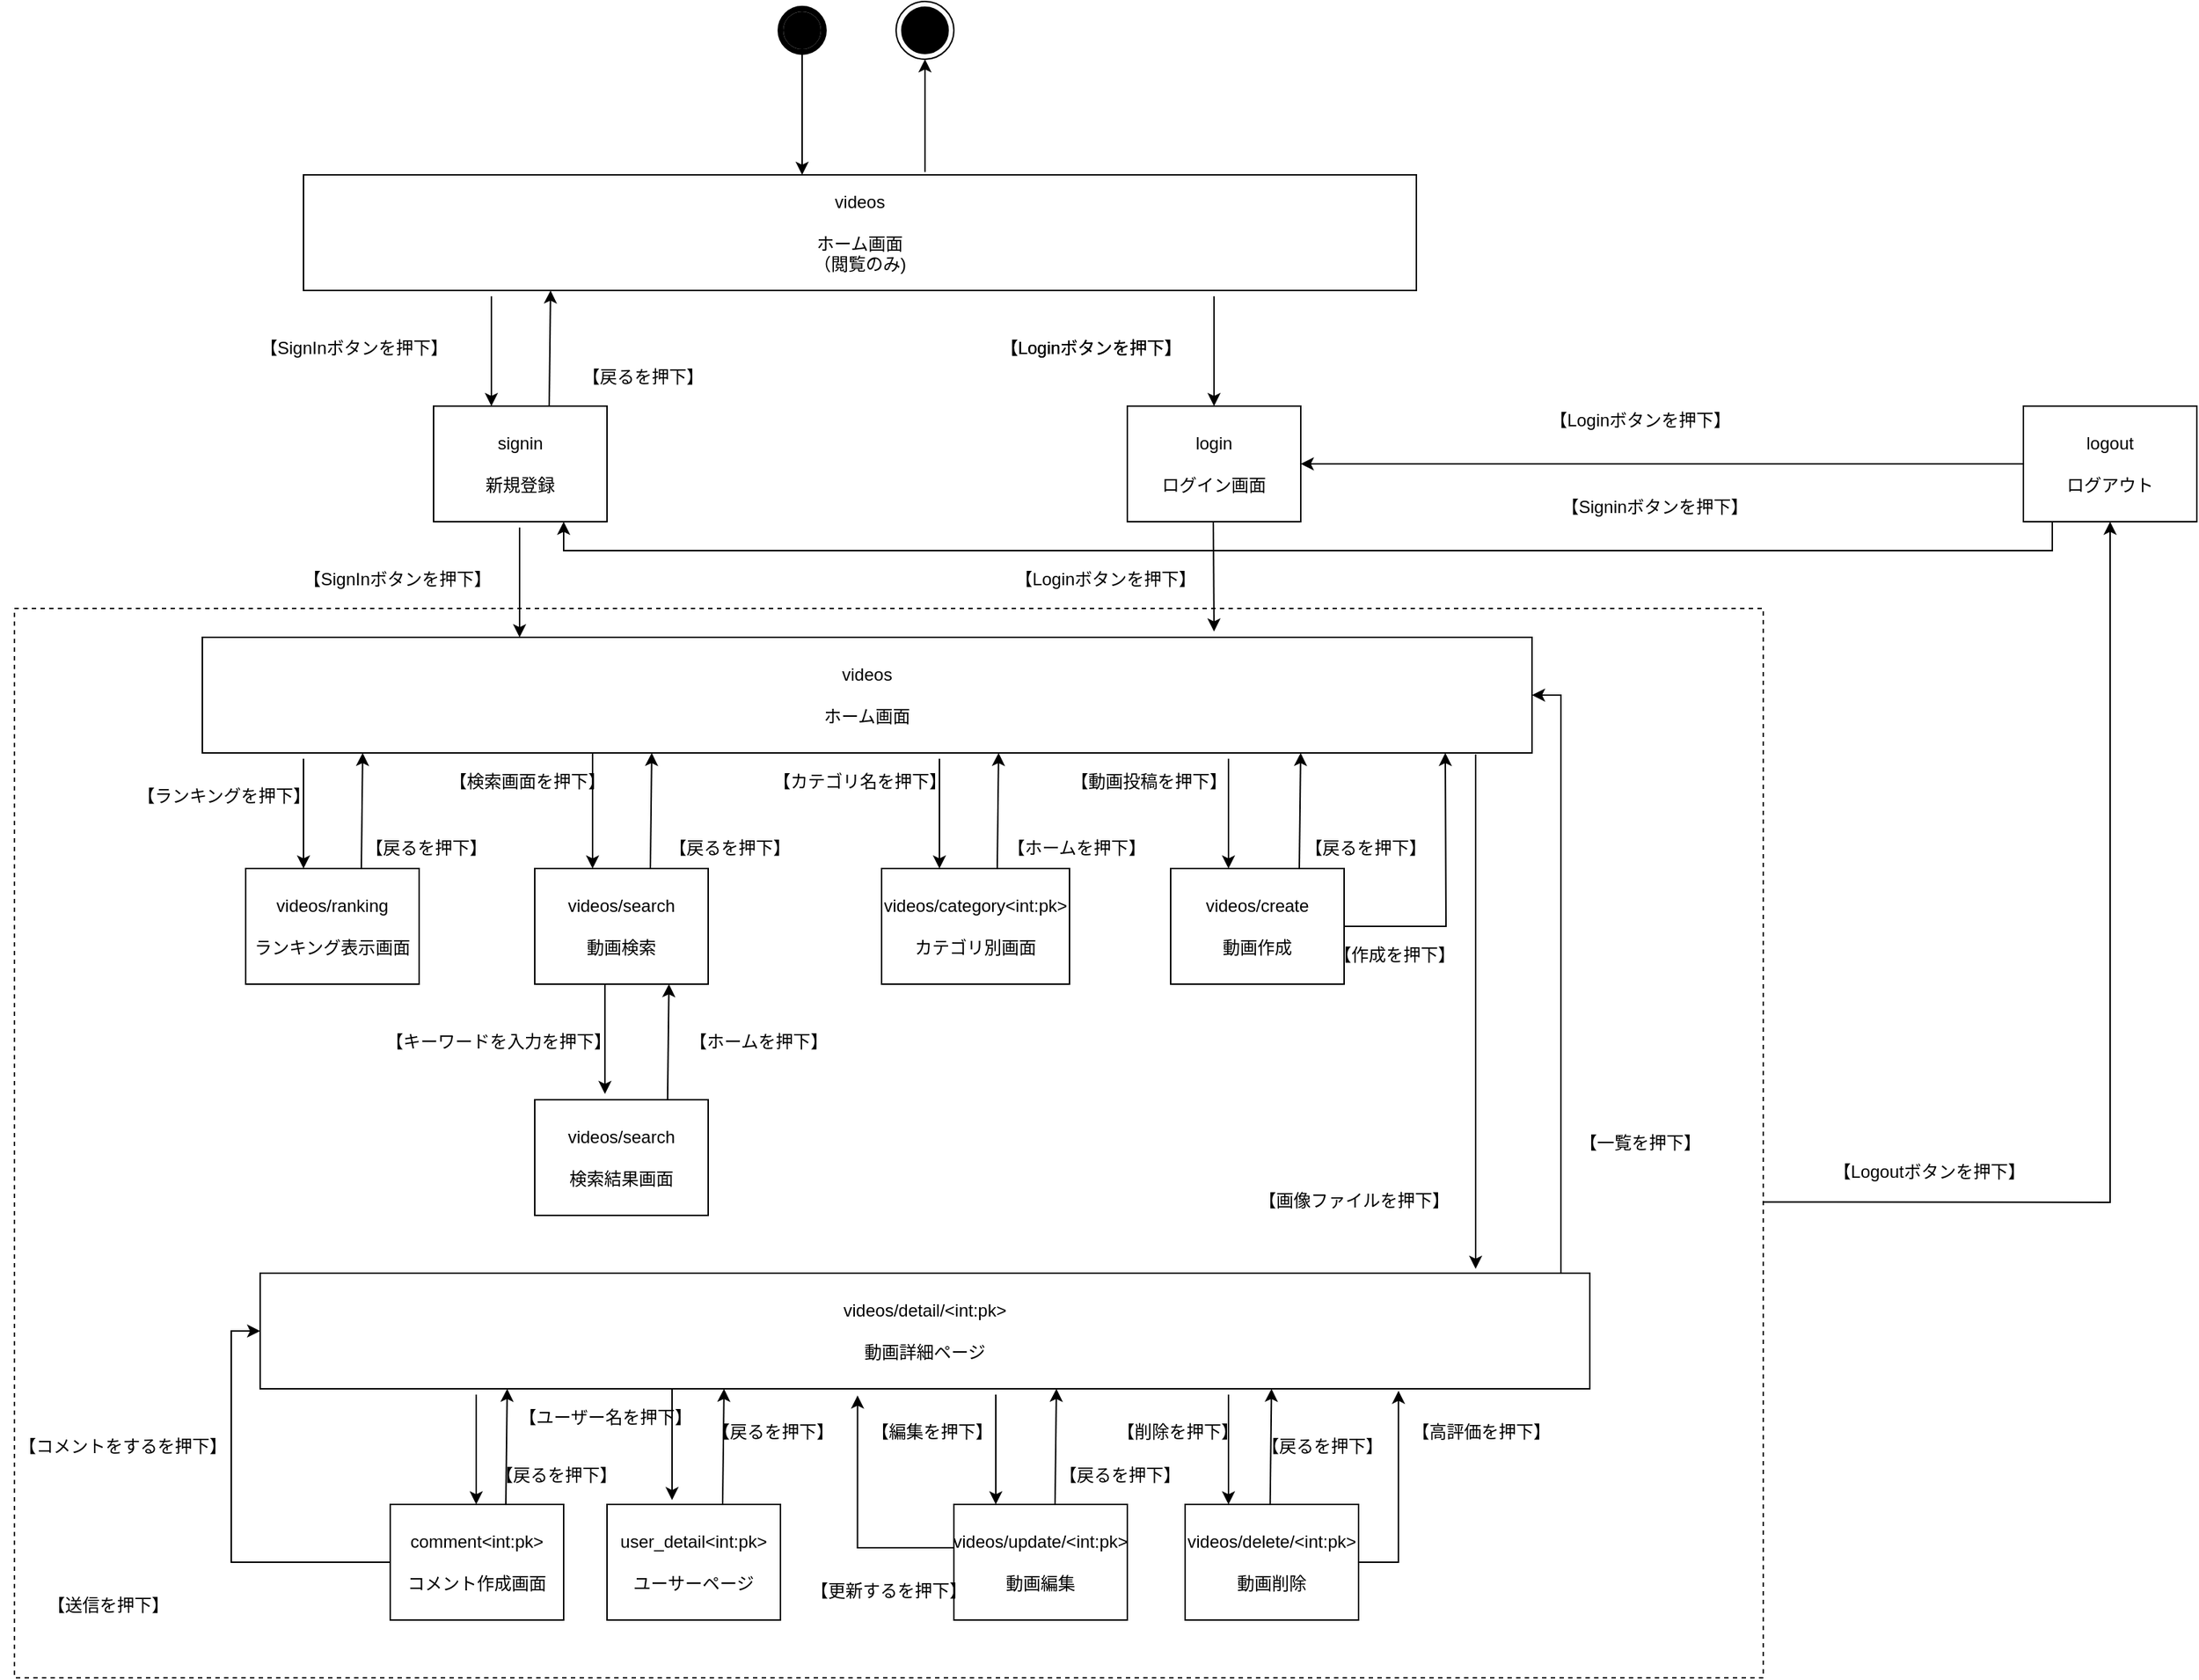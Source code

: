<mxfile version="14.6.13" type="device"><diagram id="SOm0Az0zU7mnLFGXKLk-" name="ページ1"><mxGraphModel dx="1086" dy="1795" grid="1" gridSize="10" guides="1" tooltips="1" connect="1" arrows="1" fold="1" page="1" pageScale="1" pageWidth="827" pageHeight="1169" math="0" shadow="0"><root><mxCell id="0"/><mxCell id="1" parent="0"/><mxCell id="k8zqBLDOcRbo8Tg1XkVt-1" value="" style="rounded=0;whiteSpace=wrap;html=1;fillColor=none;dashed=1;" parent="1" vertex="1"><mxGeometry x="30" y="-180" width="1210" height="740" as="geometry"/></mxCell><mxCell id="7xL5hqtsdXTfCltcWbQV-5" value="videos&lt;br&gt;&lt;br&gt;ホーム画面" style="rounded=0;whiteSpace=wrap;html=1;" parent="1" vertex="1"><mxGeometry x="160" y="-160" width="920" height="80" as="geometry"/></mxCell><mxCell id="7xL5hqtsdXTfCltcWbQV-10" value="videos/search&lt;br&gt;&lt;br&gt;動画検索" style="rounded=0;whiteSpace=wrap;html=1;" parent="1" vertex="1"><mxGeometry x="390" width="120" height="80" as="geometry"/></mxCell><mxCell id="mTKgtOCnpV_6YZYkXDI8-1" style="edgeStyle=orthogonalEdgeStyle;rounded=0;orthogonalLoop=1;jettySize=auto;html=1;" parent="1" source="7xL5hqtsdXTfCltcWbQV-16" edge="1"><mxGeometry relative="1" as="geometry"><mxPoint x="1020" y="-80" as="targetPoint"/></mxGeometry></mxCell><mxCell id="7xL5hqtsdXTfCltcWbQV-16" value="videos/create&lt;br&gt;&lt;br&gt;動画作成" style="rounded=0;whiteSpace=wrap;html=1;" parent="1" vertex="1"><mxGeometry x="830" width="120" height="80" as="geometry"/></mxCell><mxCell id="Rg9v9KS3O6jGy1L7ylIr-82" style="edgeStyle=orthogonalEdgeStyle;rounded=0;orthogonalLoop=1;jettySize=auto;html=1;entryX=1;entryY=0.5;entryDx=0;entryDy=0;" parent="1" source="7xL5hqtsdXTfCltcWbQV-17" target="7xL5hqtsdXTfCltcWbQV-5" edge="1"><mxGeometry relative="1" as="geometry"><Array as="points"><mxPoint x="1100" y="-120"/></Array></mxGeometry></mxCell><mxCell id="7xL5hqtsdXTfCltcWbQV-17" value="videos/detail/&amp;lt;int:pk&amp;gt;&lt;br&gt;&lt;br&gt;動画詳細ページ" style="rounded=0;whiteSpace=wrap;html=1;" parent="1" vertex="1"><mxGeometry x="200" y="280" width="920" height="80" as="geometry"/></mxCell><mxCell id="Rg9v9KS3O6jGy1L7ylIr-116" style="edgeStyle=orthogonalEdgeStyle;rounded=0;orthogonalLoop=1;jettySize=auto;html=1;entryX=0.344;entryY=1.058;entryDx=0;entryDy=0;entryPerimeter=0;" parent="1" source="7xL5hqtsdXTfCltcWbQV-24" edge="1"><mxGeometry relative="1" as="geometry"><Array as="points"><mxPoint x="613.09" y="470"/></Array><mxPoint x="613.343" y="364.64" as="targetPoint"/></mxGeometry></mxCell><mxCell id="7xL5hqtsdXTfCltcWbQV-24" value="videos/update/&amp;lt;int:pk&amp;gt;&lt;br&gt;&lt;br&gt;動画編集" style="rounded=0;whiteSpace=wrap;html=1;" parent="1" vertex="1"><mxGeometry x="680" y="440" width="120" height="80" as="geometry"/></mxCell><mxCell id="Rg9v9KS3O6jGy1L7ylIr-115" style="edgeStyle=orthogonalEdgeStyle;rounded=0;orthogonalLoop=1;jettySize=auto;html=1;entryX=0.719;entryY=1.017;entryDx=0;entryDy=0;entryPerimeter=0;" parent="1" source="7xL5hqtsdXTfCltcWbQV-25" edge="1"><mxGeometry relative="1" as="geometry"><mxPoint x="987.627" y="361.36" as="targetPoint"/><Array as="points"><mxPoint x="988.09" y="480"/></Array></mxGeometry></mxCell><mxCell id="7xL5hqtsdXTfCltcWbQV-25" value="videos/delete/&amp;lt;int:pk&amp;gt;&lt;br&gt;&lt;br&gt;動画削除" style="rounded=0;whiteSpace=wrap;html=1;" parent="1" vertex="1"><mxGeometry x="840" y="440" width="120" height="80" as="geometry"/></mxCell><mxCell id="k8zqBLDOcRbo8Tg1XkVt-5" style="edgeStyle=orthogonalEdgeStyle;rounded=0;orthogonalLoop=1;jettySize=auto;html=1;entryX=0;entryY=0.5;entryDx=0;entryDy=0;" parent="1" source="7xL5hqtsdXTfCltcWbQV-35" target="7xL5hqtsdXTfCltcWbQV-17" edge="1"><mxGeometry relative="1" as="geometry"><Array as="points"><mxPoint x="180" y="480"/><mxPoint x="180" y="320"/></Array></mxGeometry></mxCell><mxCell id="7xL5hqtsdXTfCltcWbQV-35" value="comment&amp;lt;int:pk&amp;gt;&lt;br&gt;&lt;br&gt;コメント作成画面" style="rounded=0;whiteSpace=wrap;html=1;" parent="1" vertex="1"><mxGeometry x="290" y="440" width="120" height="80" as="geometry"/></mxCell><mxCell id="VJGOKsy9ukU14S_2l3q--4" value="user_detail&amp;lt;int:pk&amp;gt;&lt;br&gt;&lt;br&gt;ユーサーページ" style="rounded=0;whiteSpace=wrap;html=1;" parent="1" vertex="1"><mxGeometry x="440" y="440" width="120" height="80" as="geometry"/></mxCell><mxCell id="Rg9v9KS3O6jGy1L7ylIr-110" style="edgeStyle=orthogonalEdgeStyle;rounded=0;orthogonalLoop=1;jettySize=auto;html=1;" parent="1" source="VJGOKsy9ukU14S_2l3q--6" edge="1"><mxGeometry relative="1" as="geometry"><Array as="points"><mxPoint x="1490" y="-280"/></Array><mxPoint x="920" y="-280" as="targetPoint"/></mxGeometry></mxCell><mxCell id="31ncuk2iJYnVxywJ_oIQ-1" style="edgeStyle=orthogonalEdgeStyle;rounded=0;orthogonalLoop=1;jettySize=auto;html=1;entryX=0.75;entryY=1;entryDx=0;entryDy=0;" edge="1" parent="1" source="VJGOKsy9ukU14S_2l3q--6" target="VJGOKsy9ukU14S_2l3q--7"><mxGeometry relative="1" as="geometry"><Array as="points"><mxPoint x="1440" y="-220"/><mxPoint x="410" y="-220"/></Array></mxGeometry></mxCell><mxCell id="VJGOKsy9ukU14S_2l3q--6" value="logout&lt;br&gt;&lt;br&gt;ログアウト" style="rounded=0;whiteSpace=wrap;html=1;" parent="1" vertex="1"><mxGeometry x="1420" y="-320" width="120" height="80" as="geometry"/></mxCell><mxCell id="VJGOKsy9ukU14S_2l3q--7" value="signin&lt;br&gt;&lt;br&gt;新規登録" style="rounded=0;whiteSpace=wrap;html=1;" parent="1" vertex="1"><mxGeometry x="320" y="-320" width="120" height="80" as="geometry"/></mxCell><mxCell id="VJGOKsy9ukU14S_2l3q--8" value="login&lt;br&gt;&lt;br&gt;ログイン画面" style="rounded=0;whiteSpace=wrap;html=1;" parent="1" vertex="1"><mxGeometry x="800" y="-320" width="120" height="80" as="geometry"/></mxCell><mxCell id="Rg9v9KS3O6jGy1L7ylIr-1" value="videos&lt;br&gt;&lt;br&gt;ホーム画面&lt;br&gt;（閲覧のみ)" style="rounded=0;whiteSpace=wrap;html=1;" parent="1" vertex="1"><mxGeometry x="230" y="-480" width="770" height="80" as="geometry"/></mxCell><mxCell id="Rg9v9KS3O6jGy1L7ylIr-3" value="videos/ranking&lt;br&gt;&lt;br&gt;ランキング表示画面" style="rounded=0;whiteSpace=wrap;html=1;" parent="1" vertex="1"><mxGeometry x="190" width="120" height="80" as="geometry"/></mxCell><mxCell id="Rg9v9KS3O6jGy1L7ylIr-4" value="videos/category&amp;lt;int:pk&amp;gt;&lt;br&gt;&lt;br&gt;カテゴリ別画面" style="rounded=0;whiteSpace=wrap;html=1;" parent="1" vertex="1"><mxGeometry x="630" width="130" height="80" as="geometry"/></mxCell><mxCell id="Rg9v9KS3O6jGy1L7ylIr-5" value="videos/search&lt;br&gt;&lt;br&gt;検索結果画面" style="rounded=0;whiteSpace=wrap;html=1;" parent="1" vertex="1"><mxGeometry x="390" y="160" width="120" height="80" as="geometry"/></mxCell><mxCell id="Rg9v9KS3O6jGy1L7ylIr-6" value="" style="endArrow=classic;html=1;entryX=0.5;entryY=0;entryDx=0;entryDy=0;" parent="1" target="VJGOKsy9ukU14S_2l3q--8" edge="1"><mxGeometry width="50" height="50" relative="1" as="geometry"><mxPoint x="860" y="-396" as="sourcePoint"/><mxPoint x="860" y="-370" as="targetPoint"/></mxGeometry></mxCell><mxCell id="Rg9v9KS3O6jGy1L7ylIr-7" value="" style="endArrow=classic;html=1;entryX=0.5;entryY=0;entryDx=0;entryDy=0;" parent="1" edge="1"><mxGeometry width="50" height="50" relative="1" as="geometry"><mxPoint x="360" y="-396" as="sourcePoint"/><mxPoint x="360" y="-320" as="targetPoint"/></mxGeometry></mxCell><mxCell id="Rg9v9KS3O6jGy1L7ylIr-8" value="" style="endArrow=classic;html=1;" parent="1" edge="1"><mxGeometry width="50" height="50" relative="1" as="geometry"><mxPoint x="859.5" y="-240" as="sourcePoint"/><mxPoint x="860" y="-164" as="targetPoint"/></mxGeometry></mxCell><mxCell id="Rg9v9KS3O6jGy1L7ylIr-9" value="" style="endArrow=classic;html=1;entryX=0.5;entryY=0;entryDx=0;entryDy=0;" parent="1" edge="1"><mxGeometry width="50" height="50" relative="1" as="geometry"><mxPoint x="379.5" y="-236" as="sourcePoint"/><mxPoint x="379.5" y="-160" as="targetPoint"/></mxGeometry></mxCell><mxCell id="Rg9v9KS3O6jGy1L7ylIr-11" value="" style="endArrow=classic;html=1;entryX=0.5;entryY=0;entryDx=0;entryDy=0;" parent="1" edge="1"><mxGeometry width="50" height="50" relative="1" as="geometry"><mxPoint x="230" y="-76" as="sourcePoint"/><mxPoint x="230" as="targetPoint"/></mxGeometry></mxCell><mxCell id="Rg9v9KS3O6jGy1L7ylIr-12" value="" style="endArrow=classic;html=1;" parent="1" edge="1"><mxGeometry width="50" height="50" relative="1" as="geometry"><mxPoint x="430" y="-80" as="sourcePoint"/><mxPoint x="430" as="targetPoint"/></mxGeometry></mxCell><mxCell id="Rg9v9KS3O6jGy1L7ylIr-13" value="" style="endArrow=classic;html=1;entryX=0.5;entryY=0;entryDx=0;entryDy=0;fontStyle=1" parent="1" edge="1"><mxGeometry width="50" height="50" relative="1" as="geometry"><mxPoint x="670" y="-76" as="sourcePoint"/><mxPoint x="670" as="targetPoint"/></mxGeometry></mxCell><mxCell id="Rg9v9KS3O6jGy1L7ylIr-14" value="" style="endArrow=classic;html=1;entryX=0.5;entryY=0;entryDx=0;entryDy=0;fontStyle=0" parent="1" edge="1"><mxGeometry width="50" height="50" relative="1" as="geometry"><mxPoint x="870" y="-76" as="sourcePoint"/><mxPoint x="870" as="targetPoint"/></mxGeometry></mxCell><mxCell id="Rg9v9KS3O6jGy1L7ylIr-15" value="" style="endArrow=classic;html=1;entryX=0.5;entryY=0;entryDx=0;entryDy=0;fontStyle=0" parent="1" edge="1"><mxGeometry width="50" height="50" relative="1" as="geometry"><mxPoint x="870" y="364" as="sourcePoint"/><mxPoint x="870" y="440" as="targetPoint"/></mxGeometry></mxCell><mxCell id="Rg9v9KS3O6jGy1L7ylIr-16" value="" style="endArrow=classic;html=1;entryX=0.5;entryY=0;entryDx=0;entryDy=0;" parent="1" edge="1"><mxGeometry width="50" height="50" relative="1" as="geometry"><mxPoint x="709" y="364" as="sourcePoint"/><mxPoint x="709" y="440" as="targetPoint"/></mxGeometry></mxCell><mxCell id="Rg9v9KS3O6jGy1L7ylIr-17" value="" style="endArrow=classic;html=1;entryX=0.5;entryY=0;entryDx=0;entryDy=0;" parent="1" edge="1"><mxGeometry width="50" height="50" relative="1" as="geometry"><mxPoint x="438.57" y="80" as="sourcePoint"/><mxPoint x="438.57" y="156" as="targetPoint"/></mxGeometry></mxCell><mxCell id="Rg9v9KS3O6jGy1L7ylIr-18" value="" style="endArrow=classic;html=1;entryX=0.5;entryY=0;entryDx=0;entryDy=0;fontStyle=1" parent="1" edge="1"><mxGeometry width="50" height="50" relative="1" as="geometry"><mxPoint x="349.5" y="364" as="sourcePoint"/><mxPoint x="349.5" y="440" as="targetPoint"/></mxGeometry></mxCell><mxCell id="Rg9v9KS3O6jGy1L7ylIr-19" value="" style="endArrow=classic;html=1;entryX=0.375;entryY=-0.037;entryDx=0;entryDy=0;entryPerimeter=0;" parent="1" target="VJGOKsy9ukU14S_2l3q--4" edge="1"><mxGeometry width="50" height="50" relative="1" as="geometry"><mxPoint x="485" y="360" as="sourcePoint"/><mxPoint x="499.5" y="430" as="targetPoint"/></mxGeometry></mxCell><mxCell id="Rg9v9KS3O6jGy1L7ylIr-21" value="【Loginボタンを押下】" style="text;html=1;strokeColor=none;fillColor=none;align=center;verticalAlign=middle;whiteSpace=wrap;rounded=0;" parent="1" vertex="1"><mxGeometry x="710" y="-370" width="130" height="20" as="geometry"/></mxCell><mxCell id="Rg9v9KS3O6jGy1L7ylIr-22" value="【SignInボタンを押下】" style="text;html=1;strokeColor=none;fillColor=none;align=center;verticalAlign=middle;whiteSpace=wrap;rounded=0;" parent="1" vertex="1"><mxGeometry x="190" y="-370" width="150" height="20" as="geometry"/></mxCell><mxCell id="Rg9v9KS3O6jGy1L7ylIr-24" value="" style="endArrow=classic;html=1;entryX=0.222;entryY=1;entryDx=0;entryDy=0;entryPerimeter=0;" parent="1" target="Rg9v9KS3O6jGy1L7ylIr-1" edge="1"><mxGeometry width="50" height="50" relative="1" as="geometry"><mxPoint x="400" y="-320" as="sourcePoint"/><mxPoint x="400" y="-390" as="targetPoint"/></mxGeometry></mxCell><mxCell id="Rg9v9KS3O6jGy1L7ylIr-25" value="【戻るを押下】" style="text;html=1;strokeColor=none;fillColor=none;align=center;verticalAlign=middle;whiteSpace=wrap;rounded=0;" parent="1" vertex="1"><mxGeometry x="450" y="-24" width="150" height="20" as="geometry"/></mxCell><mxCell id="Rg9v9KS3O6jGy1L7ylIr-26" value="【SignInボタンを押下】" style="text;html=1;strokeColor=none;fillColor=none;align=center;verticalAlign=middle;whiteSpace=wrap;rounded=0;" parent="1" vertex="1"><mxGeometry x="220" y="-210" width="150" height="20" as="geometry"/></mxCell><mxCell id="Rg9v9KS3O6jGy1L7ylIr-27" value="【Loginボタンを押下】" style="text;html=1;strokeColor=none;fillColor=none;align=center;verticalAlign=middle;whiteSpace=wrap;rounded=0;" parent="1" vertex="1"><mxGeometry x="710" y="-370" width="130" height="20" as="geometry"/></mxCell><mxCell id="Rg9v9KS3O6jGy1L7ylIr-29" value="【Loginボタンを押下】" style="text;html=1;strokeColor=none;fillColor=none;align=center;verticalAlign=middle;whiteSpace=wrap;rounded=0;" parent="1" vertex="1"><mxGeometry x="720" y="-210" width="130" height="20" as="geometry"/></mxCell><mxCell id="Rg9v9KS3O6jGy1L7ylIr-31" value="【ホームを押下】" style="text;html=1;strokeColor=none;fillColor=none;align=center;verticalAlign=middle;whiteSpace=wrap;rounded=0;" parent="1" vertex="1"><mxGeometry x="690" y="-24" width="150" height="20" as="geometry"/></mxCell><mxCell id="Rg9v9KS3O6jGy1L7ylIr-32" value="" style="endArrow=classic;html=1;entryX=0.222;entryY=1;entryDx=0;entryDy=0;entryPerimeter=0;" parent="1" edge="1"><mxGeometry width="50" height="50" relative="1" as="geometry"><mxPoint x="470" as="sourcePoint"/><mxPoint x="470.94" y="-80" as="targetPoint"/></mxGeometry></mxCell><mxCell id="Rg9v9KS3O6jGy1L7ylIr-33" value="【戻るを押下】" style="text;html=1;strokeColor=none;fillColor=none;align=center;verticalAlign=middle;whiteSpace=wrap;rounded=0;" parent="1" vertex="1"><mxGeometry x="890" y="-24" width="150" height="20" as="geometry"/></mxCell><mxCell id="Rg9v9KS3O6jGy1L7ylIr-35" value="【一覧を押下】" style="text;html=1;strokeColor=none;fillColor=none;align=center;verticalAlign=middle;whiteSpace=wrap;rounded=0;" parent="1" vertex="1"><mxGeometry x="1080" y="180" width="150" height="20" as="geometry"/></mxCell><mxCell id="Rg9v9KS3O6jGy1L7ylIr-38" value="" style="endArrow=classic;html=1;entryX=0.222;entryY=1;entryDx=0;entryDy=0;entryPerimeter=0;" parent="1" edge="1"><mxGeometry width="50" height="50" relative="1" as="geometry"><mxPoint x="710" as="sourcePoint"/><mxPoint x="710.94" y="-80" as="targetPoint"/></mxGeometry></mxCell><mxCell id="Rg9v9KS3O6jGy1L7ylIr-39" value="" style="endArrow=classic;html=1;entryX=0.222;entryY=1;entryDx=0;entryDy=0;entryPerimeter=0;" parent="1" edge="1"><mxGeometry width="50" height="50" relative="1" as="geometry"><mxPoint x="270" as="sourcePoint"/><mxPoint x="270.94" y="-80" as="targetPoint"/></mxGeometry></mxCell><mxCell id="Rg9v9KS3O6jGy1L7ylIr-41" value="【戻るを押下】" style="text;html=1;strokeColor=none;fillColor=none;align=center;verticalAlign=middle;whiteSpace=wrap;rounded=0;" parent="1" vertex="1"><mxGeometry x="240" y="-24" width="150" height="20" as="geometry"/></mxCell><mxCell id="Rg9v9KS3O6jGy1L7ylIr-43" value="【画像ファイルを押下】" style="text;html=1;strokeColor=none;fillColor=none;align=center;verticalAlign=middle;whiteSpace=wrap;rounded=0;" parent="1" vertex="1"><mxGeometry x="881.91" y="220" width="150" height="20" as="geometry"/></mxCell><mxCell id="Rg9v9KS3O6jGy1L7ylIr-44" value="【ユーザー名を押下】" style="text;html=1;strokeColor=none;fillColor=none;align=center;verticalAlign=middle;whiteSpace=wrap;rounded=0;" parent="1" vertex="1"><mxGeometry x="364" y="370" width="150" height="20" as="geometry"/></mxCell><mxCell id="Rg9v9KS3O6jGy1L7ylIr-45" value="" style="endArrow=classic;html=1;entryX=0.222;entryY=1;entryDx=0;entryDy=0;entryPerimeter=0;" parent="1" edge="1"><mxGeometry width="50" height="50" relative="1" as="geometry"><mxPoint x="520" y="440" as="sourcePoint"/><mxPoint x="520.94" y="360" as="targetPoint"/></mxGeometry></mxCell><mxCell id="Rg9v9KS3O6jGy1L7ylIr-46" value="【戻るを押下】" style="text;html=1;strokeColor=none;fillColor=none;align=center;verticalAlign=middle;whiteSpace=wrap;rounded=0;" parent="1" vertex="1"><mxGeometry x="330" y="410" width="150" height="20" as="geometry"/></mxCell><mxCell id="Rg9v9KS3O6jGy1L7ylIr-47" value="" style="endArrow=classic;html=1;entryX=0.222;entryY=1;entryDx=0;entryDy=0;entryPerimeter=0;" parent="1" edge="1"><mxGeometry width="50" height="50" relative="1" as="geometry"><mxPoint x="370" y="440" as="sourcePoint"/><mxPoint x="370.94" y="360" as="targetPoint"/></mxGeometry></mxCell><mxCell id="Rg9v9KS3O6jGy1L7ylIr-48" value="【戻るを押下】" style="text;html=1;strokeColor=none;fillColor=none;align=center;verticalAlign=middle;whiteSpace=wrap;rounded=0;" parent="1" vertex="1"><mxGeometry x="480" y="380" width="150" height="20" as="geometry"/></mxCell><mxCell id="Rg9v9KS3O6jGy1L7ylIr-49" value="【コメントをするを押下】" style="text;html=1;strokeColor=none;fillColor=none;align=center;verticalAlign=middle;whiteSpace=wrap;rounded=0;" parent="1" vertex="1"><mxGeometry x="30" y="390" width="150" height="20" as="geometry"/></mxCell><mxCell id="Rg9v9KS3O6jGy1L7ylIr-51" value="【送信を押下】" style="text;html=1;strokeColor=none;fillColor=none;align=center;verticalAlign=middle;whiteSpace=wrap;rounded=0;" parent="1" vertex="1"><mxGeometry x="20" y="500" width="150" height="20" as="geometry"/></mxCell><mxCell id="Rg9v9KS3O6jGy1L7ylIr-52" value="【ランキングを押下】" style="text;html=1;strokeColor=none;fillColor=none;align=center;verticalAlign=middle;whiteSpace=wrap;rounded=0;" parent="1" vertex="1"><mxGeometry x="100" y="-60" width="150" height="20" as="geometry"/></mxCell><mxCell id="Rg9v9KS3O6jGy1L7ylIr-53" value="【検索画面を押下】" style="text;html=1;strokeColor=none;fillColor=none;align=center;verticalAlign=middle;whiteSpace=wrap;rounded=0;" parent="1" vertex="1"><mxGeometry x="310" y="-70" width="150" height="20" as="geometry"/></mxCell><mxCell id="Rg9v9KS3O6jGy1L7ylIr-54" value="【カテゴリ名を押下】" style="text;html=1;strokeColor=none;fillColor=none;align=center;verticalAlign=middle;whiteSpace=wrap;rounded=0;" parent="1" vertex="1"><mxGeometry x="540" y="-70" width="150" height="20" as="geometry"/></mxCell><mxCell id="Rg9v9KS3O6jGy1L7ylIr-56" value="" style="endArrow=classic;html=1;entryX=0.222;entryY=1;entryDx=0;entryDy=0;entryPerimeter=0;" parent="1" edge="1"><mxGeometry width="50" height="50" relative="1" as="geometry"><mxPoint x="919" as="sourcePoint"/><mxPoint x="919.94" y="-80" as="targetPoint"/></mxGeometry></mxCell><mxCell id="Rg9v9KS3O6jGy1L7ylIr-57" value="【動画投稿を押下】" style="text;html=1;strokeColor=none;fillColor=none;align=center;verticalAlign=middle;whiteSpace=wrap;rounded=0;" parent="1" vertex="1"><mxGeometry x="740" y="-70" width="150" height="20" as="geometry"/></mxCell><mxCell id="Rg9v9KS3O6jGy1L7ylIr-62" value="【更新するを押下】" style="text;html=1;strokeColor=none;fillColor=none;align=center;verticalAlign=middle;whiteSpace=wrap;rounded=0;" parent="1" vertex="1"><mxGeometry x="560" y="490" width="150" height="20" as="geometry"/></mxCell><mxCell id="Rg9v9KS3O6jGy1L7ylIr-64" value="【戻るを押下】" style="text;html=1;strokeColor=none;fillColor=none;align=center;verticalAlign=middle;whiteSpace=wrap;rounded=0;" parent="1" vertex="1"><mxGeometry x="390" y="-350" width="150" height="20" as="geometry"/></mxCell><mxCell id="Rg9v9KS3O6jGy1L7ylIr-67" value="【戻るを押下】" style="text;html=1;strokeColor=none;fillColor=none;align=center;verticalAlign=middle;whiteSpace=wrap;rounded=0;" parent="1" vertex="1"><mxGeometry x="720" y="410" width="150" height="20" as="geometry"/></mxCell><mxCell id="Rg9v9KS3O6jGy1L7ylIr-68" value="" style="endArrow=classic;html=1;entryX=0.222;entryY=1;entryDx=0;entryDy=0;entryPerimeter=0;" parent="1" edge="1"><mxGeometry width="50" height="50" relative="1" as="geometry"><mxPoint x="750" y="440" as="sourcePoint"/><mxPoint x="750.94" y="360" as="targetPoint"/></mxGeometry></mxCell><mxCell id="Rg9v9KS3O6jGy1L7ylIr-69" value="" style="endArrow=classic;html=1;entryX=0.222;entryY=1;entryDx=0;entryDy=0;entryPerimeter=0;" parent="1" edge="1"><mxGeometry width="50" height="50" relative="1" as="geometry"><mxPoint x="898.82" y="440" as="sourcePoint"/><mxPoint x="899.76" y="360" as="targetPoint"/></mxGeometry></mxCell><mxCell id="Rg9v9KS3O6jGy1L7ylIr-71" value="【編集を押下】" style="text;html=1;strokeColor=none;fillColor=none;align=center;verticalAlign=middle;whiteSpace=wrap;rounded=0;" parent="1" vertex="1"><mxGeometry x="590" y="380" width="150" height="20" as="geometry"/></mxCell><mxCell id="Rg9v9KS3O6jGy1L7ylIr-72" value="【削除を押下】" style="text;html=1;strokeColor=none;fillColor=none;align=center;verticalAlign=middle;whiteSpace=wrap;rounded=0;" parent="1" vertex="1"><mxGeometry x="760" y="380" width="150" height="20" as="geometry"/></mxCell><mxCell id="Rg9v9KS3O6jGy1L7ylIr-84" value="" style="endArrow=classic;html=1;" parent="1" edge="1"><mxGeometry width="50" height="50" relative="1" as="geometry"><mxPoint x="1041" y="-79" as="sourcePoint"/><mxPoint x="1041" y="277" as="targetPoint"/></mxGeometry></mxCell><mxCell id="Rg9v9KS3O6jGy1L7ylIr-92" style="edgeStyle=orthogonalEdgeStyle;rounded=0;orthogonalLoop=1;jettySize=auto;html=1;exitX=0.5;exitY=1;exitDx=0;exitDy=0;" parent="1" source="Rg9v9KS3O6jGy1L7ylIr-70" target="Rg9v9KS3O6jGy1L7ylIr-70" edge="1"><mxGeometry relative="1" as="geometry"/></mxCell><mxCell id="Rg9v9KS3O6jGy1L7ylIr-70" value="【戻るを押下】" style="text;html=1;strokeColor=none;fillColor=none;align=center;verticalAlign=middle;whiteSpace=wrap;rounded=0;" parent="1" vertex="1"><mxGeometry x="860" y="390" width="150" height="20" as="geometry"/></mxCell><mxCell id="Rg9v9KS3O6jGy1L7ylIr-105" value="【高評価を押下】" style="text;html=1;strokeColor=none;fillColor=none;align=center;verticalAlign=middle;whiteSpace=wrap;rounded=0;" parent="1" vertex="1"><mxGeometry x="970" y="380" width="150" height="20" as="geometry"/></mxCell><mxCell id="Rg9v9KS3O6jGy1L7ylIr-111" value="【Loginボタンを押下】" style="text;html=1;strokeColor=none;fillColor=none;align=center;verticalAlign=middle;whiteSpace=wrap;rounded=0;" parent="1" vertex="1"><mxGeometry x="1080" y="-320" width="150" height="20" as="geometry"/></mxCell><mxCell id="mTKgtOCnpV_6YZYkXDI8-3" value="【作成を押下】" style="text;html=1;strokeColor=none;fillColor=none;align=center;verticalAlign=middle;whiteSpace=wrap;rounded=0;" parent="1" vertex="1"><mxGeometry x="910" y="50" width="150" height="20" as="geometry"/></mxCell><mxCell id="TkCFWtDZUF76gIc0a-vQ-1" value="" style="endArrow=classic;html=1;entryX=0.222;entryY=1;entryDx=0;entryDy=0;entryPerimeter=0;" parent="1" edge="1"><mxGeometry width="50" height="50" relative="1" as="geometry"><mxPoint x="481.91" y="160" as="sourcePoint"/><mxPoint x="482.85" y="80" as="targetPoint"/></mxGeometry></mxCell><mxCell id="TkCFWtDZUF76gIc0a-vQ-2" value="【ホームを押下】" style="text;html=1;strokeColor=none;fillColor=none;align=center;verticalAlign=middle;whiteSpace=wrap;rounded=0;" parent="1" vertex="1"><mxGeometry x="470" y="110" width="150" height="20" as="geometry"/></mxCell><mxCell id="TkCFWtDZUF76gIc0a-vQ-3" value="【キーワードを入力を押下】" style="text;html=1;strokeColor=none;fillColor=none;align=center;verticalAlign=middle;whiteSpace=wrap;rounded=0;" parent="1" vertex="1"><mxGeometry x="240" y="110" width="250" height="20" as="geometry"/></mxCell><mxCell id="k8zqBLDOcRbo8Tg1XkVt-3" value="" style="endArrow=classic;html=1;exitX=1;exitY=0.555;exitDx=0;exitDy=0;exitPerimeter=0;entryX=0.5;entryY=1;entryDx=0;entryDy=0;rounded=0;" parent="1" source="k8zqBLDOcRbo8Tg1XkVt-1" target="VJGOKsy9ukU14S_2l3q--6" edge="1"><mxGeometry width="50" height="50" relative="1" as="geometry"><mxPoint x="1310" y="200" as="sourcePoint"/><mxPoint x="1360" y="150" as="targetPoint"/><Array as="points"><mxPoint x="1480" y="231"/></Array></mxGeometry></mxCell><mxCell id="k8zqBLDOcRbo8Tg1XkVt-4" value="【Logoutボタンを押下】" style="text;html=1;strokeColor=none;fillColor=none;align=center;verticalAlign=middle;whiteSpace=wrap;rounded=0;" parent="1" vertex="1"><mxGeometry x="1280" y="200" width="150" height="20" as="geometry"/></mxCell><mxCell id="31ncuk2iJYnVxywJ_oIQ-2" value="【Signinボタンを押下】" style="text;html=1;strokeColor=none;fillColor=none;align=center;verticalAlign=middle;whiteSpace=wrap;rounded=0;" vertex="1" parent="1"><mxGeometry x="1090" y="-260" width="150" height="20" as="geometry"/></mxCell><mxCell id="31ncuk2iJYnVxywJ_oIQ-3" value="" style="ellipse;html=1;shape=endState;fillColor=#000000;" vertex="1" parent="1"><mxGeometry x="640" y="-600" width="40" height="40" as="geometry"/></mxCell><mxCell id="31ncuk2iJYnVxywJ_oIQ-4" value="" style="ellipse;html=1;shape=endState;fillColor=#000000;strokeWidth=4;" vertex="1" parent="1"><mxGeometry x="560" y="-595" width="30" height="30" as="geometry"/></mxCell><mxCell id="31ncuk2iJYnVxywJ_oIQ-6" value="" style="endArrow=classic;html=1;exitX=0.5;exitY=1;exitDx=0;exitDy=0;" edge="1" parent="1" source="31ncuk2iJYnVxywJ_oIQ-4"><mxGeometry width="50" height="50" relative="1" as="geometry"><mxPoint x="575" y="-560" as="sourcePoint"/><mxPoint x="575" y="-480" as="targetPoint"/></mxGeometry></mxCell><mxCell id="31ncuk2iJYnVxywJ_oIQ-7" value="" style="endArrow=classic;html=1;entryX=0.5;entryY=1;entryDx=0;entryDy=0;entryPerimeter=0;" edge="1" parent="1" target="31ncuk2iJYnVxywJ_oIQ-3"><mxGeometry width="50" height="50" relative="1" as="geometry"><mxPoint x="660" y="-482" as="sourcePoint"/><mxPoint x="685" y="-540" as="targetPoint"/></mxGeometry></mxCell></root></mxGraphModel></diagram></mxfile>